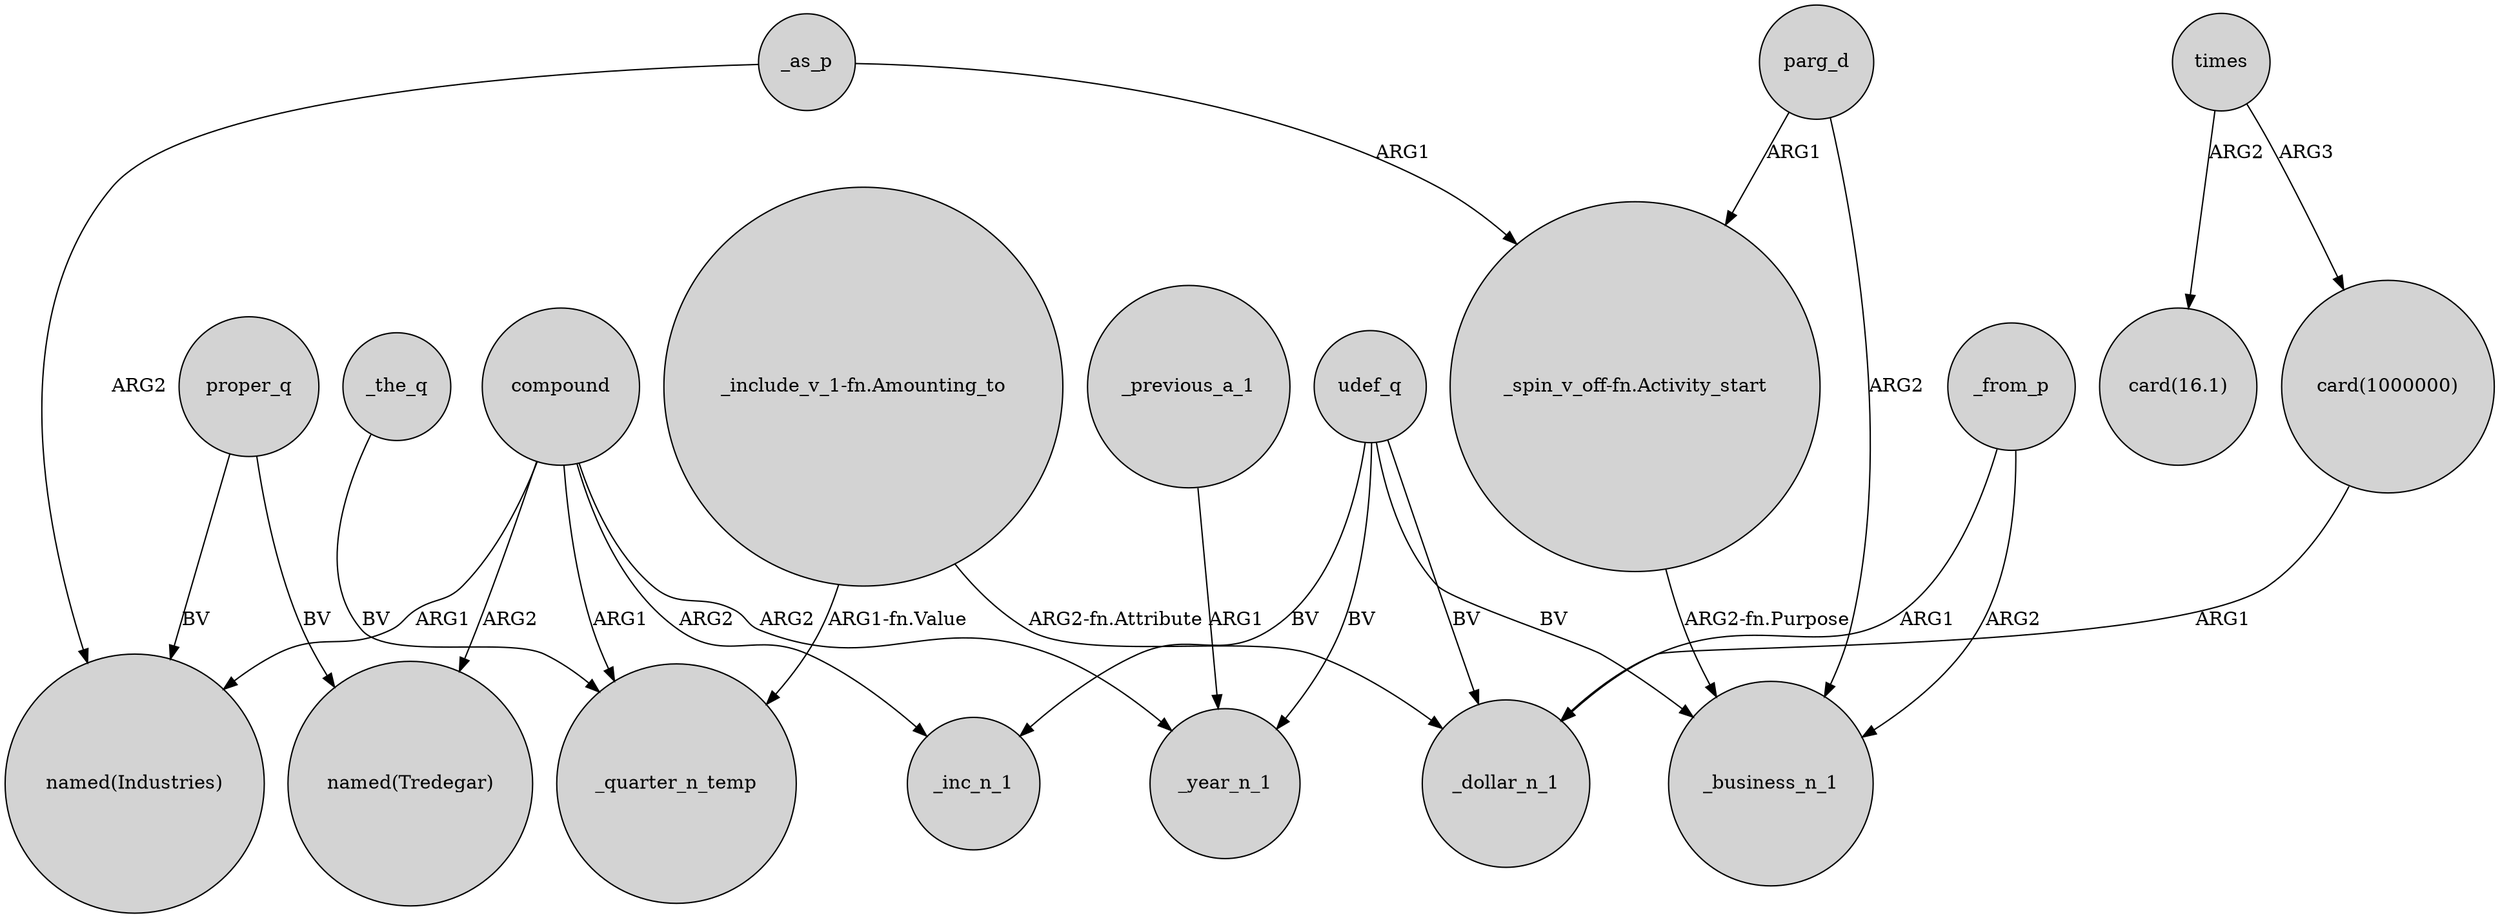 digraph {
	node [shape=circle style=filled]
	proper_q -> "named(Industries)" [label=BV]
	_from_p -> _dollar_n_1 [label=ARG1]
	compound -> _quarter_n_temp [label=ARG1]
	times -> "card(16.1)" [label=ARG2]
	compound -> "named(Industries)" [label=ARG1]
	_the_q -> _quarter_n_temp [label=BV]
	"_include_v_1-fn.Amounting_to" -> _quarter_n_temp [label="ARG1-fn.Value"]
	times -> "card(1000000)" [label=ARG3]
	_previous_a_1 -> _year_n_1 [label=ARG1]
	parg_d -> _business_n_1 [label=ARG2]
	udef_q -> _business_n_1 [label=BV]
	proper_q -> "named(Tredegar)" [label=BV]
	_as_p -> "_spin_v_off-fn.Activity_start" [label=ARG1]
	udef_q -> _inc_n_1 [label=BV]
	"_include_v_1-fn.Amounting_to" -> _dollar_n_1 [label="ARG2-fn.Attribute"]
	compound -> _year_n_1 [label=ARG2]
	compound -> _inc_n_1 [label=ARG2]
	parg_d -> "_spin_v_off-fn.Activity_start" [label=ARG1]
	udef_q -> _dollar_n_1 [label=BV]
	"card(1000000)" -> _dollar_n_1 [label=ARG1]
	"_spin_v_off-fn.Activity_start" -> _business_n_1 [label="ARG2-fn.Purpose"]
	udef_q -> _year_n_1 [label=BV]
	_as_p -> "named(Industries)" [label=ARG2]
	compound -> "named(Tredegar)" [label=ARG2]
	_from_p -> _business_n_1 [label=ARG2]
}
